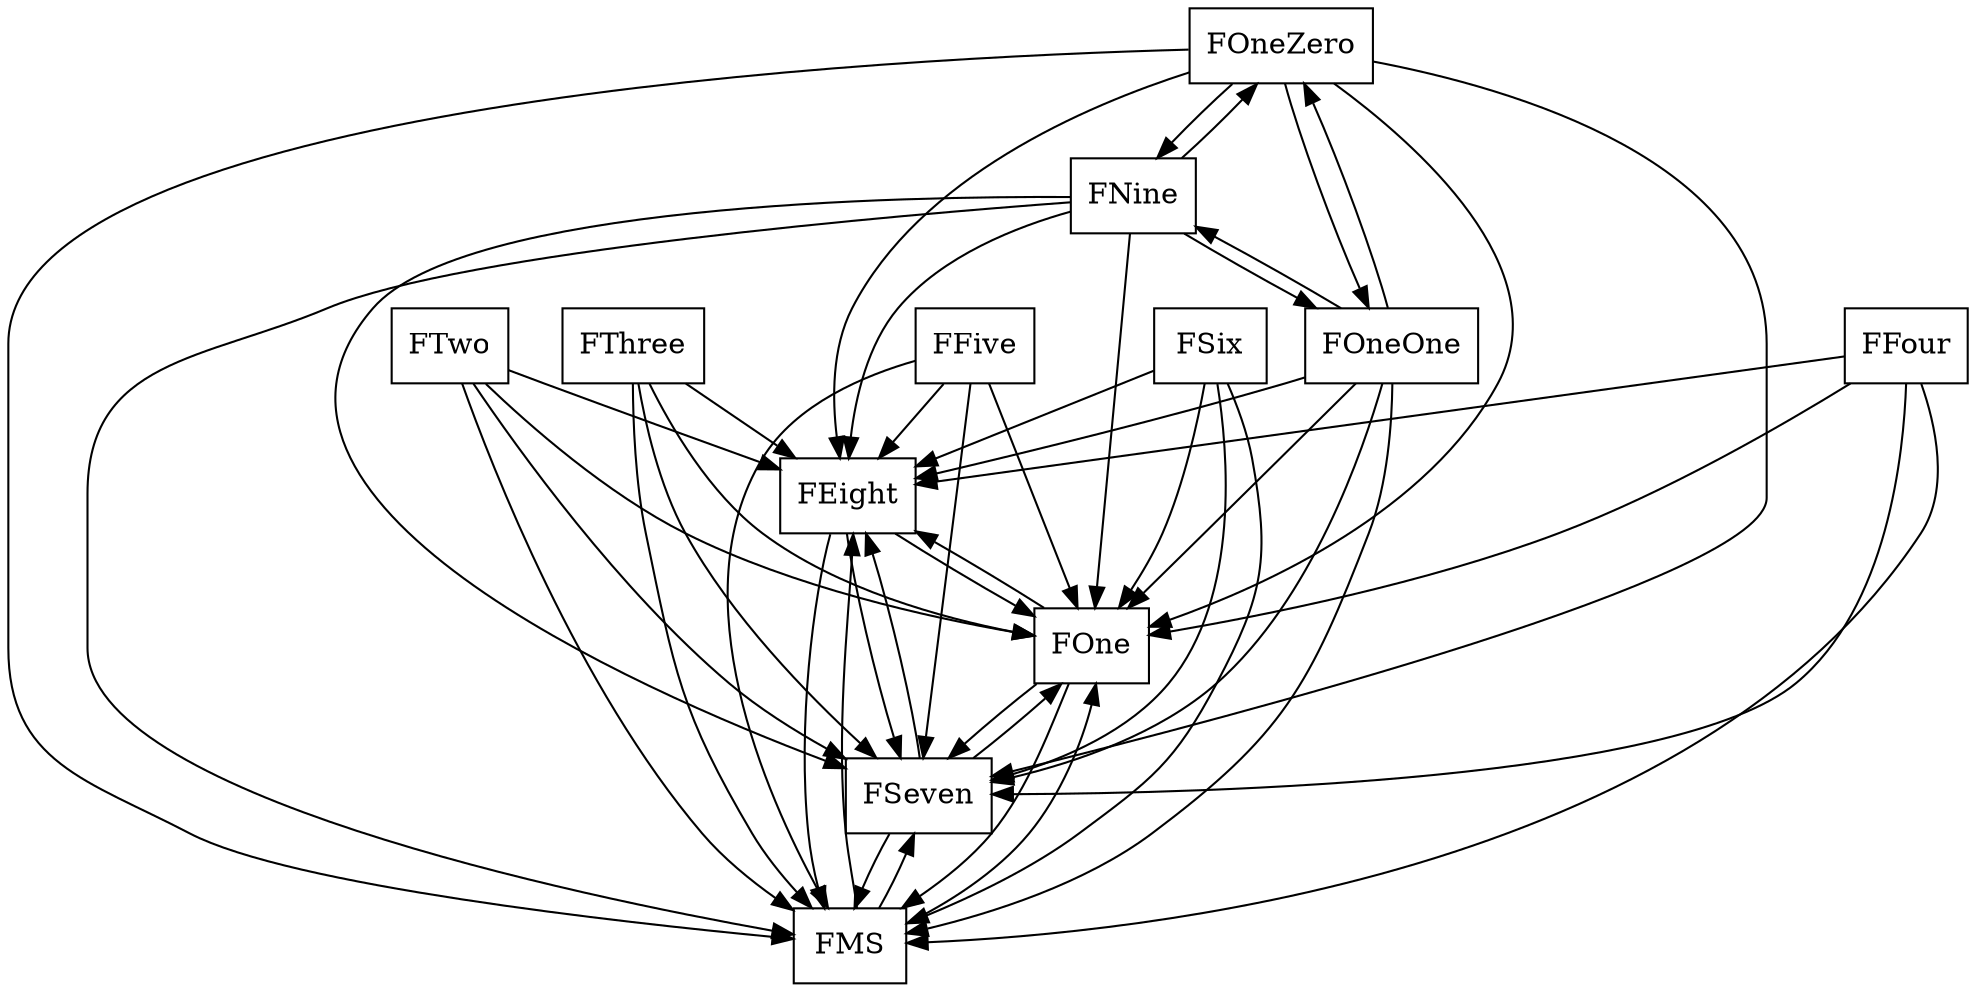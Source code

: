 digraph{
graph [rankdir=TB];
node [shape=box];
edge [arrowhead=normal];
0[label="FEight",]
1[label="FOne",]
2[label="FOneZero",]
3[label="FThree",]
4[label="FNine",]
5[label="FTwo",]
6[label="FOneOne",]
7[label="FMS",]
8[label="FSix",]
9[label="FFive",]
10[label="FSeven",]
11[label="FFour",]
0->1[label="",]
0->7[label="",]
0->10[label="",]
1->0[label="",]
1->7[label="",]
1->10[label="",]
2->0[label="",]
2->1[label="",]
2->4[label="",]
2->6[label="",]
2->7[label="",]
2->10[label="",]
3->0[label="",]
3->1[label="",]
3->7[label="",]
3->10[label="",]
4->0[label="",]
4->1[label="",]
4->2[label="",]
4->6[label="",]
4->7[label="",]
4->10[label="",]
5->0[label="",]
5->1[label="",]
5->7[label="",]
5->10[label="",]
6->0[label="",]
6->1[label="",]
6->2[label="",]
6->4[label="",]
6->7[label="",]
6->10[label="",]
7->0[label="",]
7->1[label="",]
7->10[label="",]
8->0[label="",]
8->1[label="",]
8->7[label="",]
8->10[label="",]
9->0[label="",]
9->1[label="",]
9->7[label="",]
9->10[label="",]
10->0[label="",]
10->1[label="",]
10->7[label="",]
11->0[label="",]
11->1[label="",]
11->7[label="",]
11->10[label="",]
}
